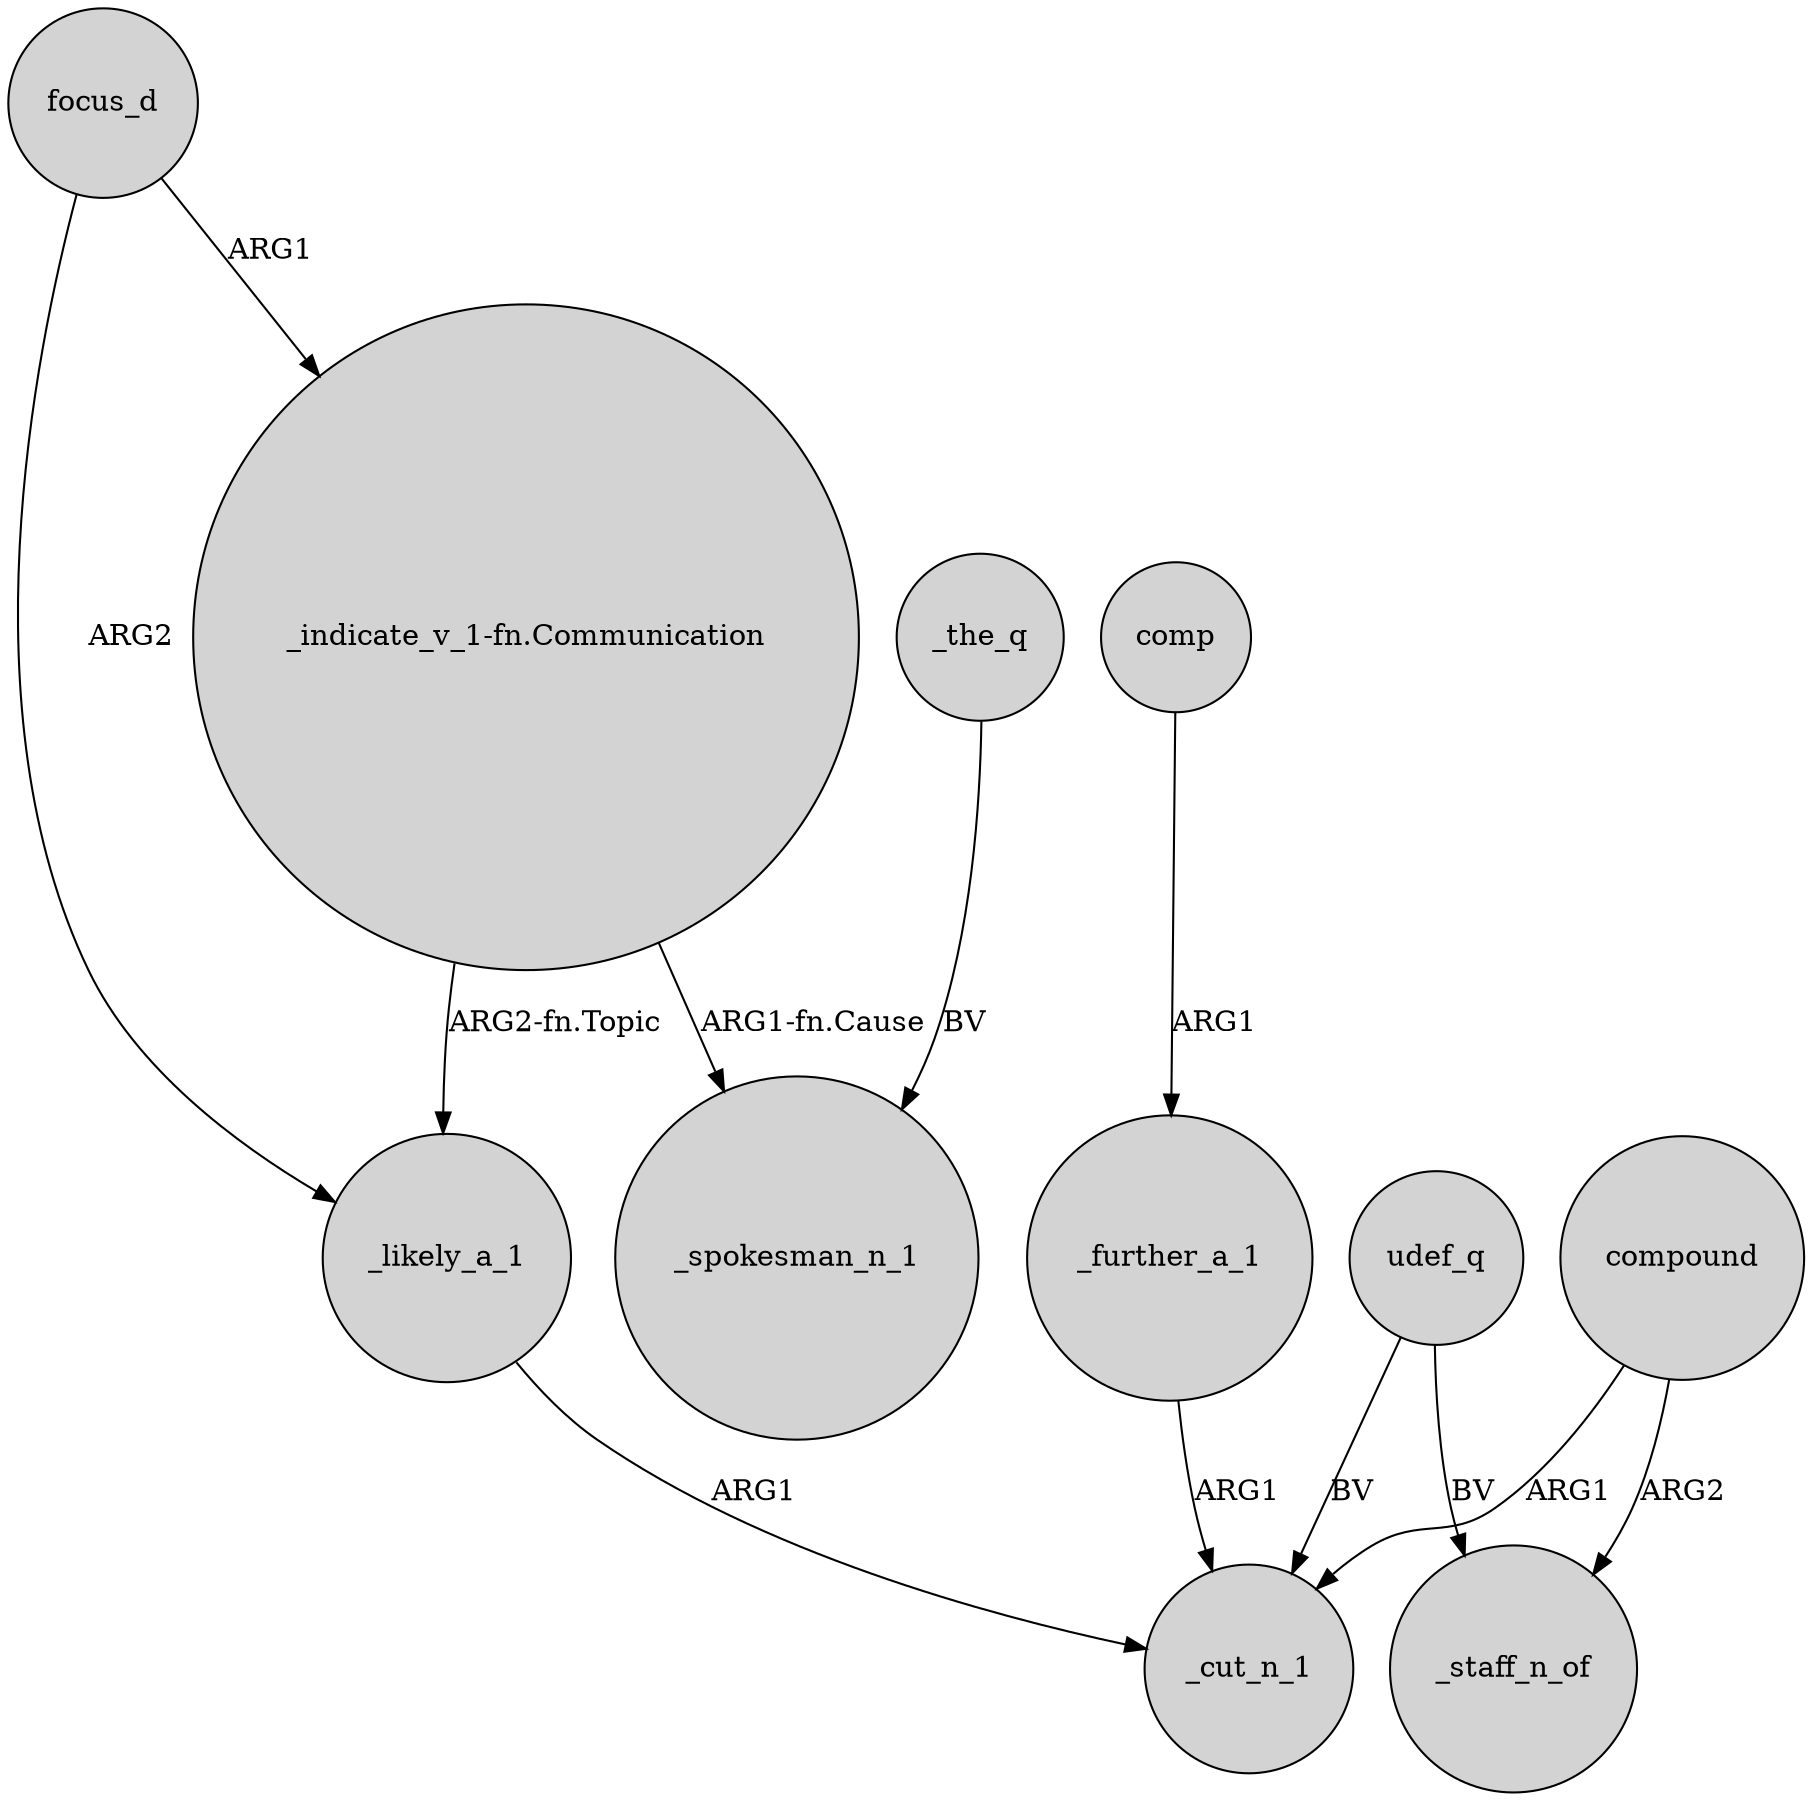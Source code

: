 digraph {
	node [shape=circle style=filled]
	focus_d -> _likely_a_1 [label=ARG2]
	compound -> _cut_n_1 [label=ARG1]
	comp -> _further_a_1 [label=ARG1]
	compound -> _staff_n_of [label=ARG2]
	_the_q -> _spokesman_n_1 [label=BV]
	udef_q -> _cut_n_1 [label=BV]
	_likely_a_1 -> _cut_n_1 [label=ARG1]
	"_indicate_v_1-fn.Communication" -> _likely_a_1 [label="ARG2-fn.Topic"]
	udef_q -> _staff_n_of [label=BV]
	focus_d -> "_indicate_v_1-fn.Communication" [label=ARG1]
	"_indicate_v_1-fn.Communication" -> _spokesman_n_1 [label="ARG1-fn.Cause"]
	_further_a_1 -> _cut_n_1 [label=ARG1]
}
